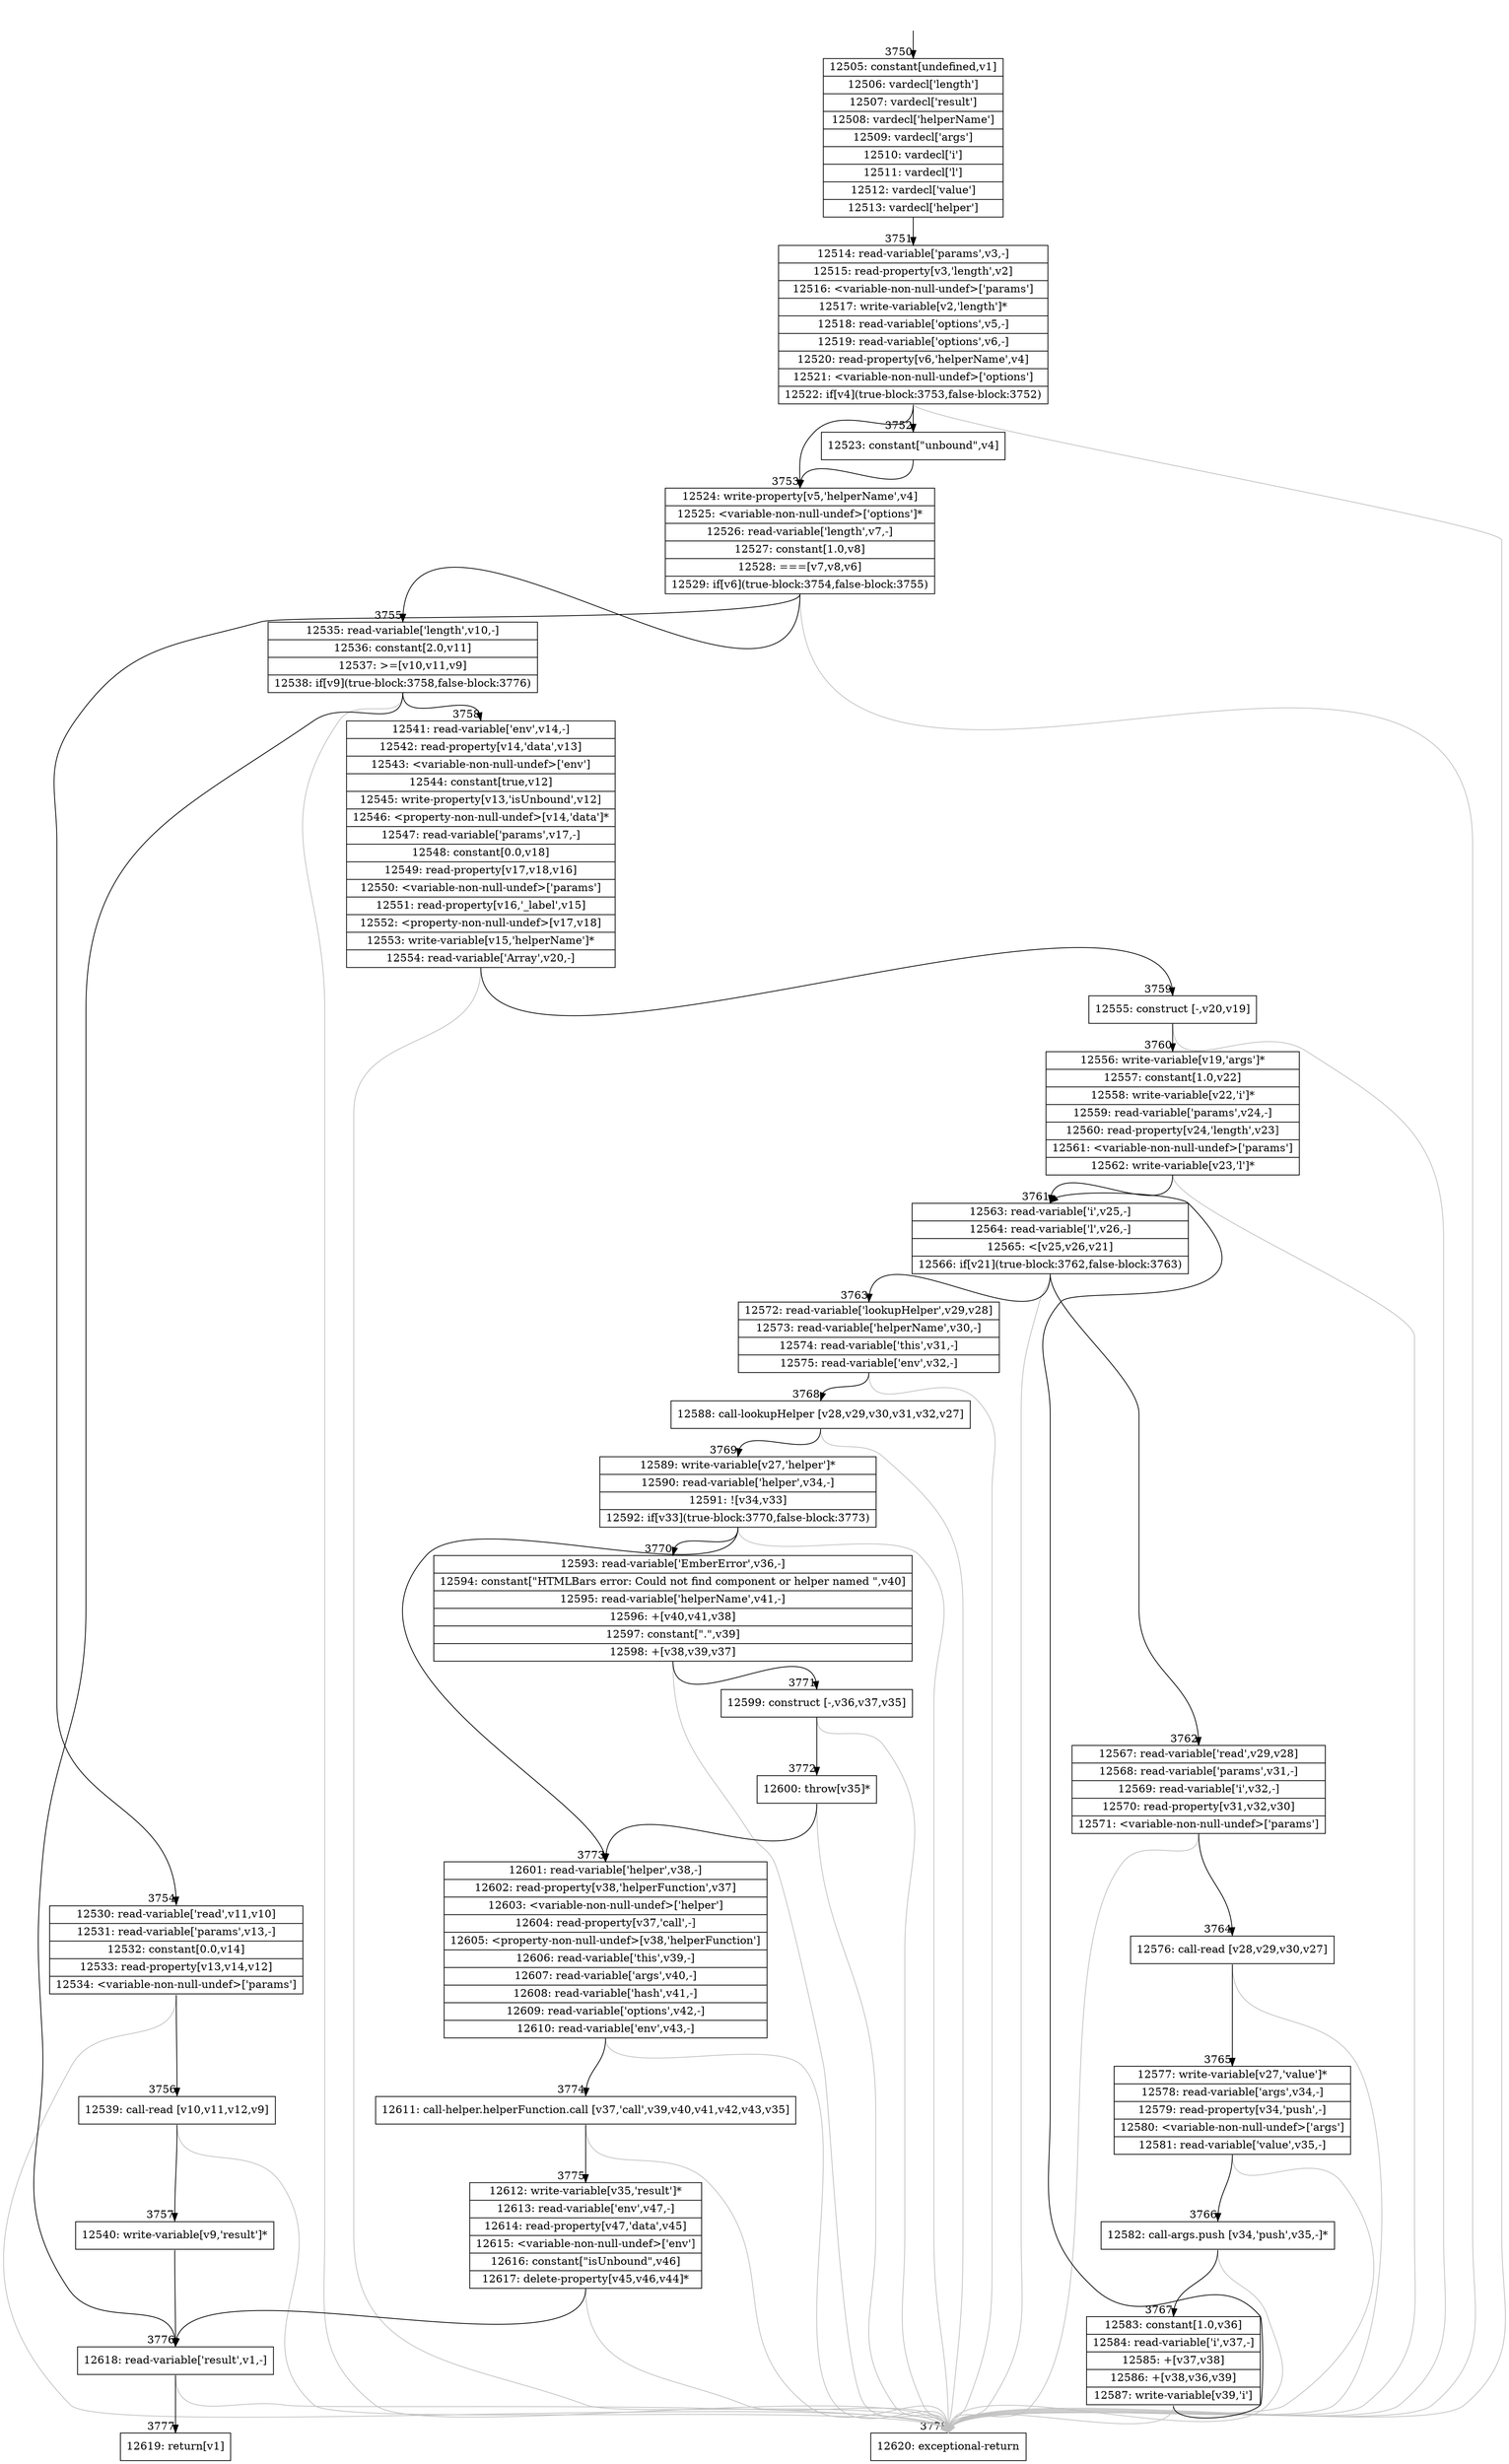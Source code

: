 digraph {
rankdir="TD"
BB_entry303[shape=none,label=""];
BB_entry303 -> BB3750 [tailport=s, headport=n, headlabel="    3750"]
BB3750 [shape=record label="{12505: constant[undefined,v1]|12506: vardecl['length']|12507: vardecl['result']|12508: vardecl['helperName']|12509: vardecl['args']|12510: vardecl['i']|12511: vardecl['l']|12512: vardecl['value']|12513: vardecl['helper']}" ] 
BB3750 -> BB3751 [tailport=s, headport=n, headlabel="      3751"]
BB3751 [shape=record label="{12514: read-variable['params',v3,-]|12515: read-property[v3,'length',v2]|12516: \<variable-non-null-undef\>['params']|12517: write-variable[v2,'length']*|12518: read-variable['options',v5,-]|12519: read-variable['options',v6,-]|12520: read-property[v6,'helperName',v4]|12521: \<variable-non-null-undef\>['options']|12522: if[v4](true-block:3753,false-block:3752)}" ] 
BB3751 -> BB3753 [tailport=s, headport=n, headlabel="      3753"]
BB3751 -> BB3752 [tailport=s, headport=n, headlabel="      3752"]
BB3751 -> BB3778 [tailport=s, headport=n, color=gray, headlabel="      3778"]
BB3752 [shape=record label="{12523: constant[\"unbound\",v4]}" ] 
BB3752 -> BB3753 [tailport=s, headport=n]
BB3753 [shape=record label="{12524: write-property[v5,'helperName',v4]|12525: \<variable-non-null-undef\>['options']*|12526: read-variable['length',v7,-]|12527: constant[1.0,v8]|12528: ===[v7,v8,v6]|12529: if[v6](true-block:3754,false-block:3755)}" ] 
BB3753 -> BB3754 [tailport=s, headport=n, headlabel="      3754"]
BB3753 -> BB3755 [tailport=s, headport=n, headlabel="      3755"]
BB3753 -> BB3778 [tailport=s, headport=n, color=gray]
BB3754 [shape=record label="{12530: read-variable['read',v11,v10]|12531: read-variable['params',v13,-]|12532: constant[0.0,v14]|12533: read-property[v13,v14,v12]|12534: \<variable-non-null-undef\>['params']}" ] 
BB3754 -> BB3756 [tailport=s, headport=n, headlabel="      3756"]
BB3754 -> BB3778 [tailport=s, headport=n, color=gray]
BB3755 [shape=record label="{12535: read-variable['length',v10,-]|12536: constant[2.0,v11]|12537: \>=[v10,v11,v9]|12538: if[v9](true-block:3758,false-block:3776)}" ] 
BB3755 -> BB3758 [tailport=s, headport=n, headlabel="      3758"]
BB3755 -> BB3776 [tailport=s, headport=n, headlabel="      3776"]
BB3755 -> BB3778 [tailport=s, headport=n, color=gray]
BB3756 [shape=record label="{12539: call-read [v10,v11,v12,v9]}" ] 
BB3756 -> BB3757 [tailport=s, headport=n, headlabel="      3757"]
BB3756 -> BB3778 [tailport=s, headport=n, color=gray]
BB3757 [shape=record label="{12540: write-variable[v9,'result']*}" ] 
BB3757 -> BB3776 [tailport=s, headport=n]
BB3758 [shape=record label="{12541: read-variable['env',v14,-]|12542: read-property[v14,'data',v13]|12543: \<variable-non-null-undef\>['env']|12544: constant[true,v12]|12545: write-property[v13,'isUnbound',v12]|12546: \<property-non-null-undef\>[v14,'data']*|12547: read-variable['params',v17,-]|12548: constant[0.0,v18]|12549: read-property[v17,v18,v16]|12550: \<variable-non-null-undef\>['params']|12551: read-property[v16,'_label',v15]|12552: \<property-non-null-undef\>[v17,v18]|12553: write-variable[v15,'helperName']*|12554: read-variable['Array',v20,-]}" ] 
BB3758 -> BB3759 [tailport=s, headport=n, headlabel="      3759"]
BB3758 -> BB3778 [tailport=s, headport=n, color=gray]
BB3759 [shape=record label="{12555: construct [-,v20,v19]}" ] 
BB3759 -> BB3760 [tailport=s, headport=n, headlabel="      3760"]
BB3759 -> BB3778 [tailport=s, headport=n, color=gray]
BB3760 [shape=record label="{12556: write-variable[v19,'args']*|12557: constant[1.0,v22]|12558: write-variable[v22,'i']*|12559: read-variable['params',v24,-]|12560: read-property[v24,'length',v23]|12561: \<variable-non-null-undef\>['params']|12562: write-variable[v23,'l']*}" ] 
BB3760 -> BB3761 [tailport=s, headport=n, headlabel="      3761"]
BB3760 -> BB3778 [tailport=s, headport=n, color=gray]
BB3761 [shape=record label="{12563: read-variable['i',v25,-]|12564: read-variable['l',v26,-]|12565: \<[v25,v26,v21]|12566: if[v21](true-block:3762,false-block:3763)}" ] 
BB3761 -> BB3762 [tailport=s, headport=n, headlabel="      3762"]
BB3761 -> BB3763 [tailport=s, headport=n, headlabel="      3763"]
BB3761 -> BB3778 [tailport=s, headport=n, color=gray]
BB3762 [shape=record label="{12567: read-variable['read',v29,v28]|12568: read-variable['params',v31,-]|12569: read-variable['i',v32,-]|12570: read-property[v31,v32,v30]|12571: \<variable-non-null-undef\>['params']}" ] 
BB3762 -> BB3764 [tailport=s, headport=n, headlabel="      3764"]
BB3762 -> BB3778 [tailport=s, headport=n, color=gray]
BB3763 [shape=record label="{12572: read-variable['lookupHelper',v29,v28]|12573: read-variable['helperName',v30,-]|12574: read-variable['this',v31,-]|12575: read-variable['env',v32,-]}" ] 
BB3763 -> BB3768 [tailport=s, headport=n, headlabel="      3768"]
BB3763 -> BB3778 [tailport=s, headport=n, color=gray]
BB3764 [shape=record label="{12576: call-read [v28,v29,v30,v27]}" ] 
BB3764 -> BB3765 [tailport=s, headport=n, headlabel="      3765"]
BB3764 -> BB3778 [tailport=s, headport=n, color=gray]
BB3765 [shape=record label="{12577: write-variable[v27,'value']*|12578: read-variable['args',v34,-]|12579: read-property[v34,'push',-]|12580: \<variable-non-null-undef\>['args']|12581: read-variable['value',v35,-]}" ] 
BB3765 -> BB3766 [tailport=s, headport=n, headlabel="      3766"]
BB3765 -> BB3778 [tailport=s, headport=n, color=gray]
BB3766 [shape=record label="{12582: call-args.push [v34,'push',v35,-]*}" ] 
BB3766 -> BB3767 [tailport=s, headport=n, headlabel="      3767"]
BB3766 -> BB3778 [tailport=s, headport=n, color=gray]
BB3767 [shape=record label="{12583: constant[1.0,v36]|12584: read-variable['i',v37,-]|12585: +[v37,v38]|12586: +[v38,v36,v39]|12587: write-variable[v39,'i']}" ] 
BB3767 -> BB3761 [tailport=s, headport=n]
BB3767 -> BB3778 [tailport=s, headport=n, color=gray]
BB3768 [shape=record label="{12588: call-lookupHelper [v28,v29,v30,v31,v32,v27]}" ] 
BB3768 -> BB3769 [tailport=s, headport=n, headlabel="      3769"]
BB3768 -> BB3778 [tailport=s, headport=n, color=gray]
BB3769 [shape=record label="{12589: write-variable[v27,'helper']*|12590: read-variable['helper',v34,-]|12591: ![v34,v33]|12592: if[v33](true-block:3770,false-block:3773)}" ] 
BB3769 -> BB3770 [tailport=s, headport=n, headlabel="      3770"]
BB3769 -> BB3773 [tailport=s, headport=n, headlabel="      3773"]
BB3769 -> BB3778 [tailport=s, headport=n, color=gray]
BB3770 [shape=record label="{12593: read-variable['EmberError',v36,-]|12594: constant[\"HTMLBars error: Could not find component or helper named \",v40]|12595: read-variable['helperName',v41,-]|12596: +[v40,v41,v38]|12597: constant[\".\",v39]|12598: +[v38,v39,v37]}" ] 
BB3770 -> BB3771 [tailport=s, headport=n, headlabel="      3771"]
BB3770 -> BB3778 [tailport=s, headport=n, color=gray]
BB3771 [shape=record label="{12599: construct [-,v36,v37,v35]}" ] 
BB3771 -> BB3772 [tailport=s, headport=n, headlabel="      3772"]
BB3771 -> BB3778 [tailport=s, headport=n, color=gray]
BB3772 [shape=record label="{12600: throw[v35]*}" ] 
BB3772 -> BB3773 [tailport=s, headport=n]
BB3772 -> BB3778 [tailport=s, headport=n, color=gray]
BB3773 [shape=record label="{12601: read-variable['helper',v38,-]|12602: read-property[v38,'helperFunction',v37]|12603: \<variable-non-null-undef\>['helper']|12604: read-property[v37,'call',-]|12605: \<property-non-null-undef\>[v38,'helperFunction']|12606: read-variable['this',v39,-]|12607: read-variable['args',v40,-]|12608: read-variable['hash',v41,-]|12609: read-variable['options',v42,-]|12610: read-variable['env',v43,-]}" ] 
BB3773 -> BB3774 [tailport=s, headport=n, headlabel="      3774"]
BB3773 -> BB3778 [tailport=s, headport=n, color=gray]
BB3774 [shape=record label="{12611: call-helper.helperFunction.call [v37,'call',v39,v40,v41,v42,v43,v35]}" ] 
BB3774 -> BB3775 [tailport=s, headport=n, headlabel="      3775"]
BB3774 -> BB3778 [tailport=s, headport=n, color=gray]
BB3775 [shape=record label="{12612: write-variable[v35,'result']*|12613: read-variable['env',v47,-]|12614: read-property[v47,'data',v45]|12615: \<variable-non-null-undef\>['env']|12616: constant[\"isUnbound\",v46]|12617: delete-property[v45,v46,v44]*}" ] 
BB3775 -> BB3776 [tailport=s, headport=n]
BB3775 -> BB3778 [tailport=s, headport=n, color=gray]
BB3776 [shape=record label="{12618: read-variable['result',v1,-]}" ] 
BB3776 -> BB3777 [tailport=s, headport=n, headlabel="      3777"]
BB3776 -> BB3778 [tailport=s, headport=n, color=gray]
BB3777 [shape=record label="{12619: return[v1]}" ] 
BB3778 [shape=record label="{12620: exceptional-return}" ] 
//#$~ 7126
}
